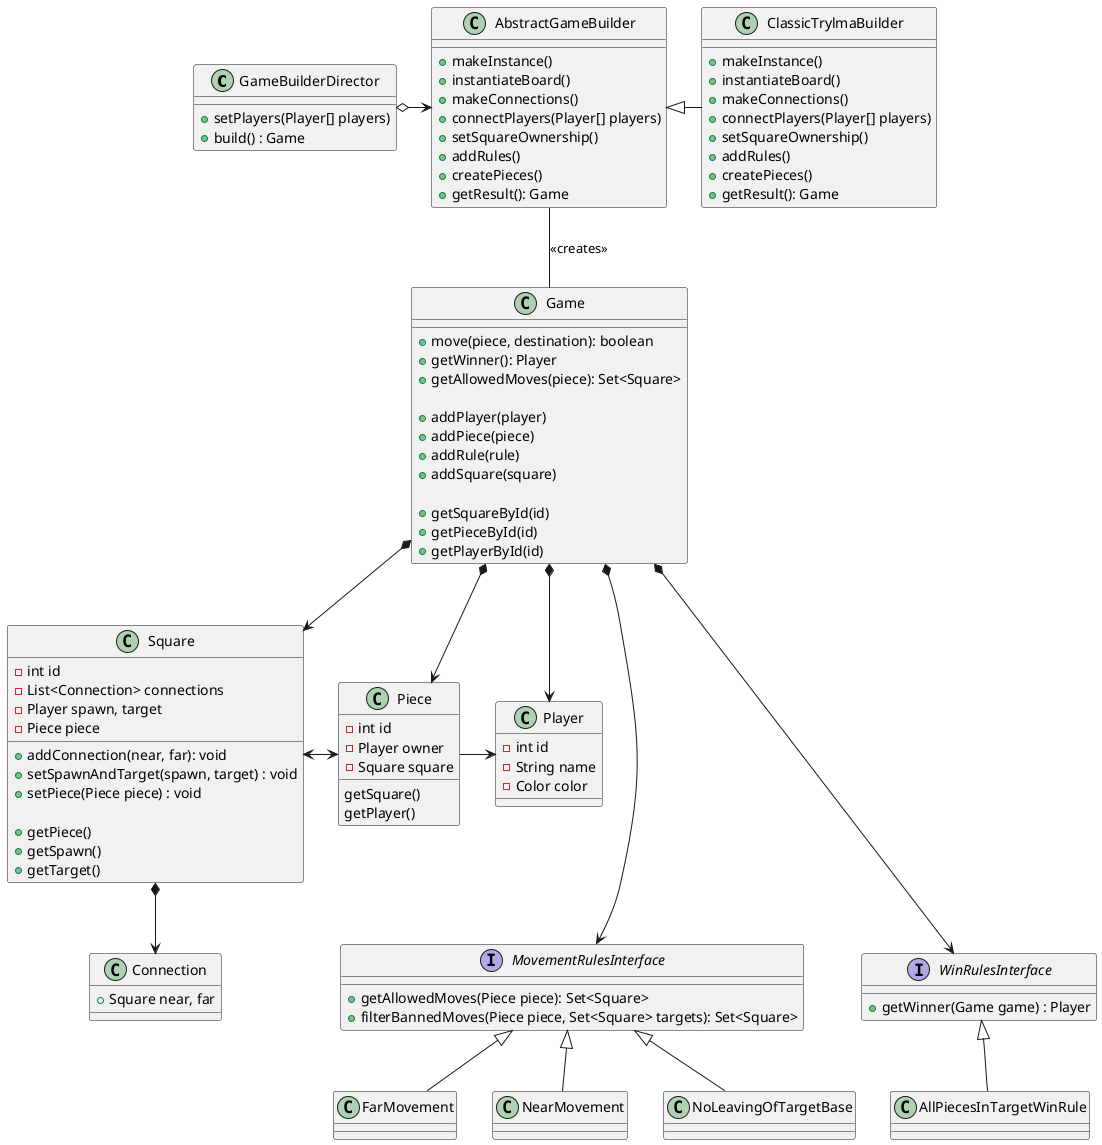 @startuml
'https://plantuml.com/class-diagram

class GameBuilderDirector{
    +setPlayers(Player[] players)
    +build() : Game
}

class AbstractGameBuilder{
    +makeInstance()
    +instantiateBoard()
    +makeConnections()
    +connectPlayers(Player[] players)
    +setSquareOwnership()
    +addRules()
    +createPieces()
    +getResult(): Game
}

class ClassicTrylmaBuilder{
    +makeInstance()
    +instantiateBoard()
    +makeConnections()
    +connectPlayers(Player[] players)
    +setSquareOwnership()
    +addRules()
    +createPieces()
    +getResult(): Game
}

GameBuilderDirector o-> AbstractGameBuilder
AbstractGameBuilder <|- ClassicTrylmaBuilder


class Game{
+move(piece, destination): boolean
+getWinner(): Player
+getAllowedMoves(piece): Set<Square>

+addPlayer(player)
+addPiece(piece)
+addRule(rule)
+addSquare(square)

+getSquareById(id)
+getPieceById(id)
+getPlayerById(id)
}

class Piece{
    -int id
    -Player owner
    -Square square
    getSquare()
    getPlayer()
}

class Square{
-int id
-List<Connection> connections
-Player spawn, target
-Piece piece

+addConnection(near, far): void
+setSpawnAndTarget(spawn, target) : void
+setPiece(Piece piece) : void

+getPiece()
+getSpawn()
+getTarget()
}

class Connection{
+Square near, far
}

class Player{
-int id
-String name
-Color color
}

interface MovementRulesInterface{
    +getAllowedMoves(Piece piece): Set<Square>
    +filterBannedMoves(Piece piece, Set<Square> targets): Set<Square>
}


MovementRulesInterface <|-- FarMovement
MovementRulesInterface <|-- NearMovement
MovementRulesInterface <|-- NoLeavingOfTargetBase


interface WinRulesInterface{
 +getWinner(Game game) : Player
}
WinRulesInterface <|-- AllPiecesInTargetWinRule


Game *--> Square
Game *--> Piece
Game *--> Player
Square *--> Connection
Game *---> WinRulesInterface
Game *---> MovementRulesInterface

Square <-> Piece
Piece -> Player

AbstractGameBuilder -- Game : <<creates>>

@enduml